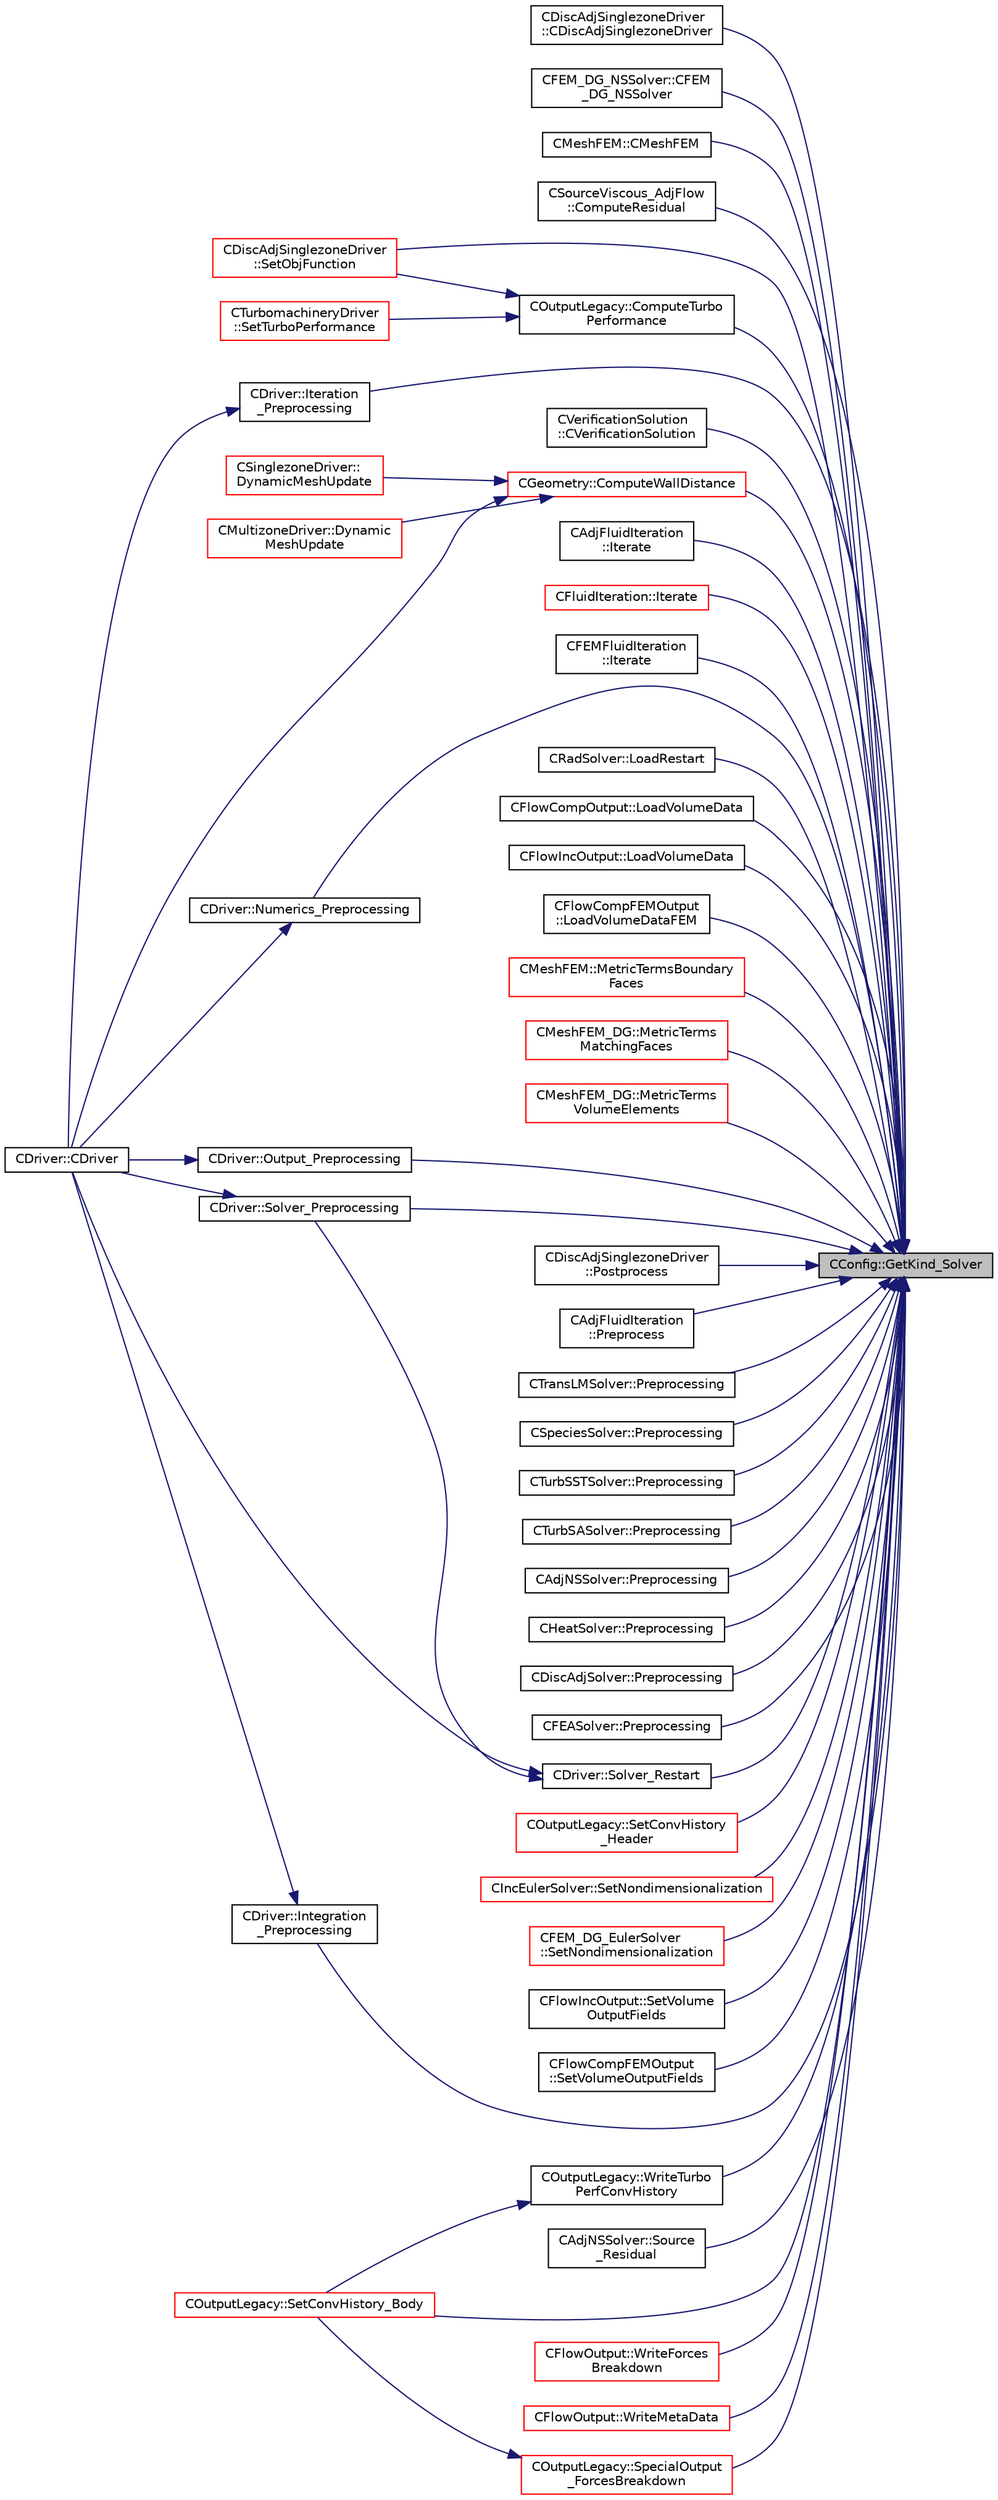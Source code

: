 digraph "CConfig::GetKind_Solver"
{
 // LATEX_PDF_SIZE
  edge [fontname="Helvetica",fontsize="10",labelfontname="Helvetica",labelfontsize="10"];
  node [fontname="Helvetica",fontsize="10",shape=record];
  rankdir="RL";
  Node1 [label="CConfig::GetKind_Solver",height=0.2,width=0.4,color="black", fillcolor="grey75", style="filled", fontcolor="black",tooltip="Governing equations of the flow (it can be different from the run time equation)."];
  Node1 -> Node2 [dir="back",color="midnightblue",fontsize="10",style="solid",fontname="Helvetica"];
  Node2 [label="CDiscAdjSinglezoneDriver\l::CDiscAdjSinglezoneDriver",height=0.2,width=0.4,color="black", fillcolor="white", style="filled",URL="$classCDiscAdjSinglezoneDriver.html#a0194e68e223aeda2e78f09cc413079ac",tooltip="Constructor of the class."];
  Node1 -> Node3 [dir="back",color="midnightblue",fontsize="10",style="solid",fontname="Helvetica"];
  Node3 [label="CFEM_DG_NSSolver::CFEM\l_DG_NSSolver",height=0.2,width=0.4,color="black", fillcolor="white", style="filled",URL="$classCFEM__DG__NSSolver.html#ac5a18ef33fc677c41a8f25d05eea1318",tooltip=" "];
  Node1 -> Node4 [dir="back",color="midnightblue",fontsize="10",style="solid",fontname="Helvetica"];
  Node4 [label="CMeshFEM::CMeshFEM",height=0.2,width=0.4,color="black", fillcolor="white", style="filled",URL="$classCMeshFEM.html#ae74b12670fb49ad4d28836d9fc2aab8d",tooltip="Redistributes the grid over the ranks and creates the halo layer."];
  Node1 -> Node5 [dir="back",color="midnightblue",fontsize="10",style="solid",fontname="Helvetica"];
  Node5 [label="CSourceViscous_AdjFlow\l::ComputeResidual",height=0.2,width=0.4,color="black", fillcolor="white", style="filled",URL="$classCSourceViscous__AdjFlow.html#a2b932c4819c726173b03e99badcbcf9b",tooltip="Source term integration of the flow adjoint equation."];
  Node1 -> Node6 [dir="back",color="midnightblue",fontsize="10",style="solid",fontname="Helvetica"];
  Node6 [label="COutputLegacy::ComputeTurbo\lPerformance",height=0.2,width=0.4,color="black", fillcolor="white", style="filled",URL="$classCOutputLegacy.html#a870a4170d6099c1f7c589596e20d2079",tooltip="Compute ."];
  Node6 -> Node7 [dir="back",color="midnightblue",fontsize="10",style="solid",fontname="Helvetica"];
  Node7 [label="CDiscAdjSinglezoneDriver\l::SetObjFunction",height=0.2,width=0.4,color="red", fillcolor="white", style="filled",URL="$classCDiscAdjSinglezoneDriver.html#aea0513ac808106c6a92be610b3b17a6a",tooltip="Set the objective function."];
  Node6 -> Node13 [dir="back",color="midnightblue",fontsize="10",style="solid",fontname="Helvetica"];
  Node13 [label="CTurbomachineryDriver\l::SetTurboPerformance",height=0.2,width=0.4,color="red", fillcolor="white", style="filled",URL="$classCTurbomachineryDriver.html#a5f79f6d56a18a557d1afce41629ec743",tooltip="Set Mixing Plane interface within multiple zones."];
  Node1 -> Node15 [dir="back",color="midnightblue",fontsize="10",style="solid",fontname="Helvetica"];
  Node15 [label="CGeometry::ComputeWallDistance",height=0.2,width=0.4,color="red", fillcolor="white", style="filled",URL="$classCGeometry.html#a284247f13458eb39bc678dff5e0c7112",tooltip="Compute the distances to the closest vertex on viscous walls over the entire domain."];
  Node15 -> Node16 [dir="back",color="midnightblue",fontsize="10",style="solid",fontname="Helvetica"];
  Node16 [label="CDriver::CDriver",height=0.2,width=0.4,color="black", fillcolor="white", style="filled",URL="$classCDriver.html#a3fca4a013a6efa9bbb38fe78a86b5f3d",tooltip="Constructor of the class."];
  Node15 -> Node17 [dir="back",color="midnightblue",fontsize="10",style="solid",fontname="Helvetica"];
  Node17 [label="CSinglezoneDriver::\lDynamicMeshUpdate",height=0.2,width=0.4,color="red", fillcolor="white", style="filled",URL="$classCSinglezoneDriver.html#a2f88f82c3b958d60452d5513daf5c128",tooltip="Perform a dynamic mesh deformation, included grid velocity computation and the update of the multigri..."];
  Node15 -> Node21 [dir="back",color="midnightblue",fontsize="10",style="solid",fontname="Helvetica"];
  Node21 [label="CMultizoneDriver::Dynamic\lMeshUpdate",height=0.2,width=0.4,color="red", fillcolor="white", style="filled",URL="$classCMultizoneDriver.html#a53ec5acb13bb0e897515e098b11b10ac",tooltip="Perform a dynamic mesh deformation, included grid velocity computation and the update of the multigri..."];
  Node1 -> Node35 [dir="back",color="midnightblue",fontsize="10",style="solid",fontname="Helvetica"];
  Node35 [label="CVerificationSolution\l::CVerificationSolution",height=0.2,width=0.4,color="black", fillcolor="white", style="filled",URL="$classCVerificationSolution.html#accc7b5d0ebf27bb8c8932fab80c6f42e",tooltip=" "];
  Node1 -> Node36 [dir="back",color="midnightblue",fontsize="10",style="solid",fontname="Helvetica"];
  Node36 [label="CDriver::Integration\l_Preprocessing",height=0.2,width=0.4,color="black", fillcolor="white", style="filled",URL="$classCDriver.html#ab90f5af7a2f4808f7d31b963ca5037f1",tooltip="Definition and allocation of all integration classes."];
  Node36 -> Node16 [dir="back",color="midnightblue",fontsize="10",style="solid",fontname="Helvetica"];
  Node1 -> Node37 [dir="back",color="midnightblue",fontsize="10",style="solid",fontname="Helvetica"];
  Node37 [label="CAdjFluidIteration\l::Iterate",height=0.2,width=0.4,color="black", fillcolor="white", style="filled",URL="$classCAdjFluidIteration.html#a7878d2c28b87c634024f95d336ceb8f2",tooltip="Perform a single iteration of the adjoint fluid system."];
  Node1 -> Node38 [dir="back",color="midnightblue",fontsize="10",style="solid",fontname="Helvetica"];
  Node38 [label="CFluidIteration::Iterate",height=0.2,width=0.4,color="red", fillcolor="white", style="filled",URL="$classCFluidIteration.html#a9ce0d8765aff42207afcd2c9ab6f71d8",tooltip="Perform a single iteration of the fluid system."];
  Node1 -> Node40 [dir="back",color="midnightblue",fontsize="10",style="solid",fontname="Helvetica"];
  Node40 [label="CFEMFluidIteration\l::Iterate",height=0.2,width=0.4,color="black", fillcolor="white", style="filled",URL="$classCFEMFluidIteration.html#ab707ef4e36a7a442282b1a6bd24f7394",tooltip="Perform a single iteration of the finite element flow system."];
  Node1 -> Node41 [dir="back",color="midnightblue",fontsize="10",style="solid",fontname="Helvetica"];
  Node41 [label="CDriver::Iteration\l_Preprocessing",height=0.2,width=0.4,color="black", fillcolor="white", style="filled",URL="$classCDriver.html#a9a9ce8e389c7d589fb602122f3624b15",tooltip="Definition of the physics iteration class or within a single zone."];
  Node41 -> Node16 [dir="back",color="midnightblue",fontsize="10",style="solid",fontname="Helvetica"];
  Node1 -> Node42 [dir="back",color="midnightblue",fontsize="10",style="solid",fontname="Helvetica"];
  Node42 [label="CRadSolver::LoadRestart",height=0.2,width=0.4,color="black", fillcolor="white", style="filled",URL="$classCRadSolver.html#a9f64999fe5bfcb69fb4349d00d6d8ef5",tooltip="Load a solution from a restart file."];
  Node1 -> Node43 [dir="back",color="midnightblue",fontsize="10",style="solid",fontname="Helvetica"];
  Node43 [label="CFlowCompOutput::LoadVolumeData",height=0.2,width=0.4,color="black", fillcolor="white", style="filled",URL="$classCFlowCompOutput.html#a4dbb2657e6ea72800af13ddf08789276",tooltip="Set the values of the volume output fields for a point."];
  Node1 -> Node44 [dir="back",color="midnightblue",fontsize="10",style="solid",fontname="Helvetica"];
  Node44 [label="CFlowIncOutput::LoadVolumeData",height=0.2,width=0.4,color="black", fillcolor="white", style="filled",URL="$classCFlowIncOutput.html#a72e2584bbcbcf7e3a94dae5344953f08",tooltip="Set the values of the volume output fields for a point."];
  Node1 -> Node45 [dir="back",color="midnightblue",fontsize="10",style="solid",fontname="Helvetica"];
  Node45 [label="CFlowCompFEMOutput\l::LoadVolumeDataFEM",height=0.2,width=0.4,color="black", fillcolor="white", style="filled",URL="$classCFlowCompFEMOutput.html#ab3512aede5c10673392abc7e7a56d149",tooltip="Set the values of the volume output fields for a point."];
  Node1 -> Node46 [dir="back",color="midnightblue",fontsize="10",style="solid",fontname="Helvetica"];
  Node46 [label="CMeshFEM::MetricTermsBoundary\lFaces",height=0.2,width=0.4,color="red", fillcolor="white", style="filled",URL="$classCMeshFEM.html#aaeee8619d2ccd25d5d35332f2afd13b7",tooltip="Function, which computes the metric terms of the faces of a physical boundary."];
  Node1 -> Node50 [dir="back",color="midnightblue",fontsize="10",style="solid",fontname="Helvetica"];
  Node50 [label="CMeshFEM_DG::MetricTerms\lMatchingFaces",height=0.2,width=0.4,color="red", fillcolor="white", style="filled",URL="$classCMeshFEM__DG.html#a3d4741a57aa6edce660894e7873ea3e6",tooltip="Function, which computes the metric terms for internal matching faces."];
  Node1 -> Node51 [dir="back",color="midnightblue",fontsize="10",style="solid",fontname="Helvetica"];
  Node51 [label="CMeshFEM_DG::MetricTerms\lVolumeElements",height=0.2,width=0.4,color="red", fillcolor="white", style="filled",URL="$classCMeshFEM__DG.html#a4f30fa4373463f802c8d6f685c837263",tooltip="Function, which computes the metric terms of the volume elements."];
  Node1 -> Node52 [dir="back",color="midnightblue",fontsize="10",style="solid",fontname="Helvetica"];
  Node52 [label="CDriver::Numerics_Preprocessing",height=0.2,width=0.4,color="black", fillcolor="white", style="filled",URL="$classCDriver.html#a03e4eacdeaca8db04159d40fe5295831",tooltip="Definition and allocation of all solver classes."];
  Node52 -> Node16 [dir="back",color="midnightblue",fontsize="10",style="solid",fontname="Helvetica"];
  Node1 -> Node53 [dir="back",color="midnightblue",fontsize="10",style="solid",fontname="Helvetica"];
  Node53 [label="CDriver::Output_Preprocessing",height=0.2,width=0.4,color="black", fillcolor="white", style="filled",URL="$classCDriver.html#a7ca93236effb813c3af9e00688659976",tooltip="Preprocess the output container."];
  Node53 -> Node16 [dir="back",color="midnightblue",fontsize="10",style="solid",fontname="Helvetica"];
  Node1 -> Node12 [dir="back",color="midnightblue",fontsize="10",style="solid",fontname="Helvetica"];
  Node12 [label="CDiscAdjSinglezoneDriver\l::Postprocess",height=0.2,width=0.4,color="black", fillcolor="white", style="filled",URL="$classCDiscAdjSinglezoneDriver.html#a8646cc443849a97868c59003066bb850",tooltip="Postprocess the adjoint iteration for ZONE_0."];
  Node1 -> Node54 [dir="back",color="midnightblue",fontsize="10",style="solid",fontname="Helvetica"];
  Node54 [label="CAdjFluidIteration\l::Preprocess",height=0.2,width=0.4,color="black", fillcolor="white", style="filled",URL="$classCAdjFluidIteration.html#a19c066c9edcc58b8a56838005c6c2289",tooltip="Preprocessing to prepare for an iteration of the physics."];
  Node1 -> Node55 [dir="back",color="midnightblue",fontsize="10",style="solid",fontname="Helvetica"];
  Node55 [label="CTransLMSolver::Preprocessing",height=0.2,width=0.4,color="black", fillcolor="white", style="filled",URL="$classCTransLMSolver.html#a9b8352c3caf46c2d0ae66ac1a4a9ece7",tooltip="Restart residual and compute gradients."];
  Node1 -> Node56 [dir="back",color="midnightblue",fontsize="10",style="solid",fontname="Helvetica"];
  Node56 [label="CSpeciesSolver::Preprocessing",height=0.2,width=0.4,color="black", fillcolor="white", style="filled",URL="$classCSpeciesSolver.html#a196ffedd80960a2c493931a68220fa3f",tooltip="Restart residual and compute gradients."];
  Node1 -> Node57 [dir="back",color="midnightblue",fontsize="10",style="solid",fontname="Helvetica"];
  Node57 [label="CTurbSSTSolver::Preprocessing",height=0.2,width=0.4,color="black", fillcolor="white", style="filled",URL="$classCTurbSSTSolver.html#a4ca358c4c95fb32c8aa8bf34a64603bb",tooltip="Restart residual and compute gradients."];
  Node1 -> Node58 [dir="back",color="midnightblue",fontsize="10",style="solid",fontname="Helvetica"];
  Node58 [label="CTurbSASolver::Preprocessing",height=0.2,width=0.4,color="black", fillcolor="white", style="filled",URL="$classCTurbSASolver.html#a3a0b3563943fd8f9da777f54f53720f9",tooltip="Restart residual and compute gradients."];
  Node1 -> Node59 [dir="back",color="midnightblue",fontsize="10",style="solid",fontname="Helvetica"];
  Node59 [label="CAdjNSSolver::Preprocessing",height=0.2,width=0.4,color="black", fillcolor="white", style="filled",URL="$classCAdjNSSolver.html#a0669f6fb8ef7cd7800d151d4aff7d3f6",tooltip="Restart residual and compute gradients."];
  Node1 -> Node60 [dir="back",color="midnightblue",fontsize="10",style="solid",fontname="Helvetica"];
  Node60 [label="CHeatSolver::Preprocessing",height=0.2,width=0.4,color="black", fillcolor="white", style="filled",URL="$classCHeatSolver.html#a851f311d6da4056e4cb2ce3f26c95df0",tooltip="Restart residual and compute gradients."];
  Node1 -> Node61 [dir="back",color="midnightblue",fontsize="10",style="solid",fontname="Helvetica"];
  Node61 [label="CDiscAdjSolver::Preprocessing",height=0.2,width=0.4,color="black", fillcolor="white", style="filled",URL="$classCDiscAdjSolver.html#abc6832dfc11a8a603ea4166186727c8f",tooltip="Update the dual-time derivatives."];
  Node1 -> Node62 [dir="back",color="midnightblue",fontsize="10",style="solid",fontname="Helvetica"];
  Node62 [label="CFEASolver::Preprocessing",height=0.2,width=0.4,color="black", fillcolor="white", style="filled",URL="$classCFEASolver.html#a353159e003821dae0668dcfe7281bd68",tooltip="Set residuals to zero."];
  Node1 -> Node63 [dir="back",color="midnightblue",fontsize="10",style="solid",fontname="Helvetica"];
  Node63 [label="COutputLegacy::SetConvHistory_Body",height=0.2,width=0.4,color="red", fillcolor="white", style="filled",URL="$classCOutputLegacy.html#a217cc0d778a3828499189a9debee47c6",tooltip="Write the history file and the convergence on the screen for serial computations."];
  Node1 -> Node66 [dir="back",color="midnightblue",fontsize="10",style="solid",fontname="Helvetica"];
  Node66 [label="COutputLegacy::SetConvHistory\l_Header",height=0.2,width=0.4,color="red", fillcolor="white", style="filled",URL="$classCOutputLegacy.html#a18b50c074872fff05e5be4022c4a54de",tooltip="Write the header of the history file."];
  Node1 -> Node69 [dir="back",color="midnightblue",fontsize="10",style="solid",fontname="Helvetica"];
  Node69 [label="CIncEulerSolver::SetNondimensionalization",height=0.2,width=0.4,color="red", fillcolor="white", style="filled",URL="$classCIncEulerSolver.html#a2cffaa24417cb3803d36d38b3874d6d0",tooltip="Set the solver nondimensionalization."];
  Node1 -> Node71 [dir="back",color="midnightblue",fontsize="10",style="solid",fontname="Helvetica"];
  Node71 [label="CFEM_DG_EulerSolver\l::SetNondimensionalization",height=0.2,width=0.4,color="red", fillcolor="white", style="filled",URL="$classCFEM__DG__EulerSolver.html#a31316dc2fe564329d9bb372961b10a3a",tooltip="Set the fluid solver nondimensionalization."];
  Node1 -> Node7 [dir="back",color="midnightblue",fontsize="10",style="solid",fontname="Helvetica"];
  Node1 -> Node73 [dir="back",color="midnightblue",fontsize="10",style="solid",fontname="Helvetica"];
  Node73 [label="CFlowIncOutput::SetVolume\lOutputFields",height=0.2,width=0.4,color="black", fillcolor="white", style="filled",URL="$classCFlowIncOutput.html#a2d50d4d3b55a195d431eb426a381bcf8",tooltip="Set the available volume output fields."];
  Node1 -> Node74 [dir="back",color="midnightblue",fontsize="10",style="solid",fontname="Helvetica"];
  Node74 [label="CFlowCompFEMOutput\l::SetVolumeOutputFields",height=0.2,width=0.4,color="black", fillcolor="white", style="filled",URL="$classCFlowCompFEMOutput.html#a1ebecf90e96cf508f9bccfa99798f086",tooltip="Set the available volume output fields."];
  Node1 -> Node75 [dir="back",color="midnightblue",fontsize="10",style="solid",fontname="Helvetica"];
  Node75 [label="CDriver::Solver_Preprocessing",height=0.2,width=0.4,color="black", fillcolor="white", style="filled",URL="$classCDriver.html#add15058928d0b7462a7b8257417d0914",tooltip="Definition and allocation of all solution classes."];
  Node75 -> Node16 [dir="back",color="midnightblue",fontsize="10",style="solid",fontname="Helvetica"];
  Node1 -> Node76 [dir="back",color="midnightblue",fontsize="10",style="solid",fontname="Helvetica"];
  Node76 [label="CDriver::Solver_Restart",height=0.2,width=0.4,color="black", fillcolor="white", style="filled",URL="$classCDriver.html#aa80035d9abc789c07b30280d2435dcf6",tooltip="Restart of the solvers from the restart files."];
  Node76 -> Node16 [dir="back",color="midnightblue",fontsize="10",style="solid",fontname="Helvetica"];
  Node76 -> Node75 [dir="back",color="midnightblue",fontsize="10",style="solid",fontname="Helvetica"];
  Node1 -> Node77 [dir="back",color="midnightblue",fontsize="10",style="solid",fontname="Helvetica"];
  Node77 [label="CAdjNSSolver::Source\l_Residual",height=0.2,width=0.4,color="black", fillcolor="white", style="filled",URL="$classCAdjNSSolver.html#a3f7289e94076471c23e53da293b69645",tooltip="Source term computation."];
  Node1 -> Node78 [dir="back",color="midnightblue",fontsize="10",style="solid",fontname="Helvetica"];
  Node78 [label="COutputLegacy::SpecialOutput\l_ForcesBreakdown",height=0.2,width=0.4,color="red", fillcolor="white", style="filled",URL="$classCOutputLegacy.html#a7769476ac1ae8b5d44c8e3c90d81ed76",tooltip="Write the history file and the convergence on the screen for serial computations."];
  Node78 -> Node63 [dir="back",color="midnightblue",fontsize="10",style="solid",fontname="Helvetica"];
  Node1 -> Node80 [dir="back",color="midnightblue",fontsize="10",style="solid",fontname="Helvetica"];
  Node80 [label="CFlowOutput::WriteForces\lBreakdown",height=0.2,width=0.4,color="red", fillcolor="white", style="filled",URL="$classCFlowOutput.html#aff6a6f11c9f53f559bab9ca94b21cd2a",tooltip="Write the forces breakdown file."];
  Node1 -> Node82 [dir="back",color="midnightblue",fontsize="10",style="solid",fontname="Helvetica"];
  Node82 [label="CFlowOutput::WriteMetaData",height=0.2,width=0.4,color="red", fillcolor="white", style="filled",URL="$classCFlowOutput.html#a24f4c787a51ac3ed909d70bb9a782ba1",tooltip="Write information to meta data file."];
  Node1 -> Node86 [dir="back",color="midnightblue",fontsize="10",style="solid",fontname="Helvetica"];
  Node86 [label="COutputLegacy::WriteTurbo\lPerfConvHistory",height=0.2,width=0.4,color="black", fillcolor="white", style="filled",URL="$classCOutputLegacy.html#ac513b03d79ae233f09ee97f59371d038",tooltip="Compute ."];
  Node86 -> Node63 [dir="back",color="midnightblue",fontsize="10",style="solid",fontname="Helvetica"];
}
